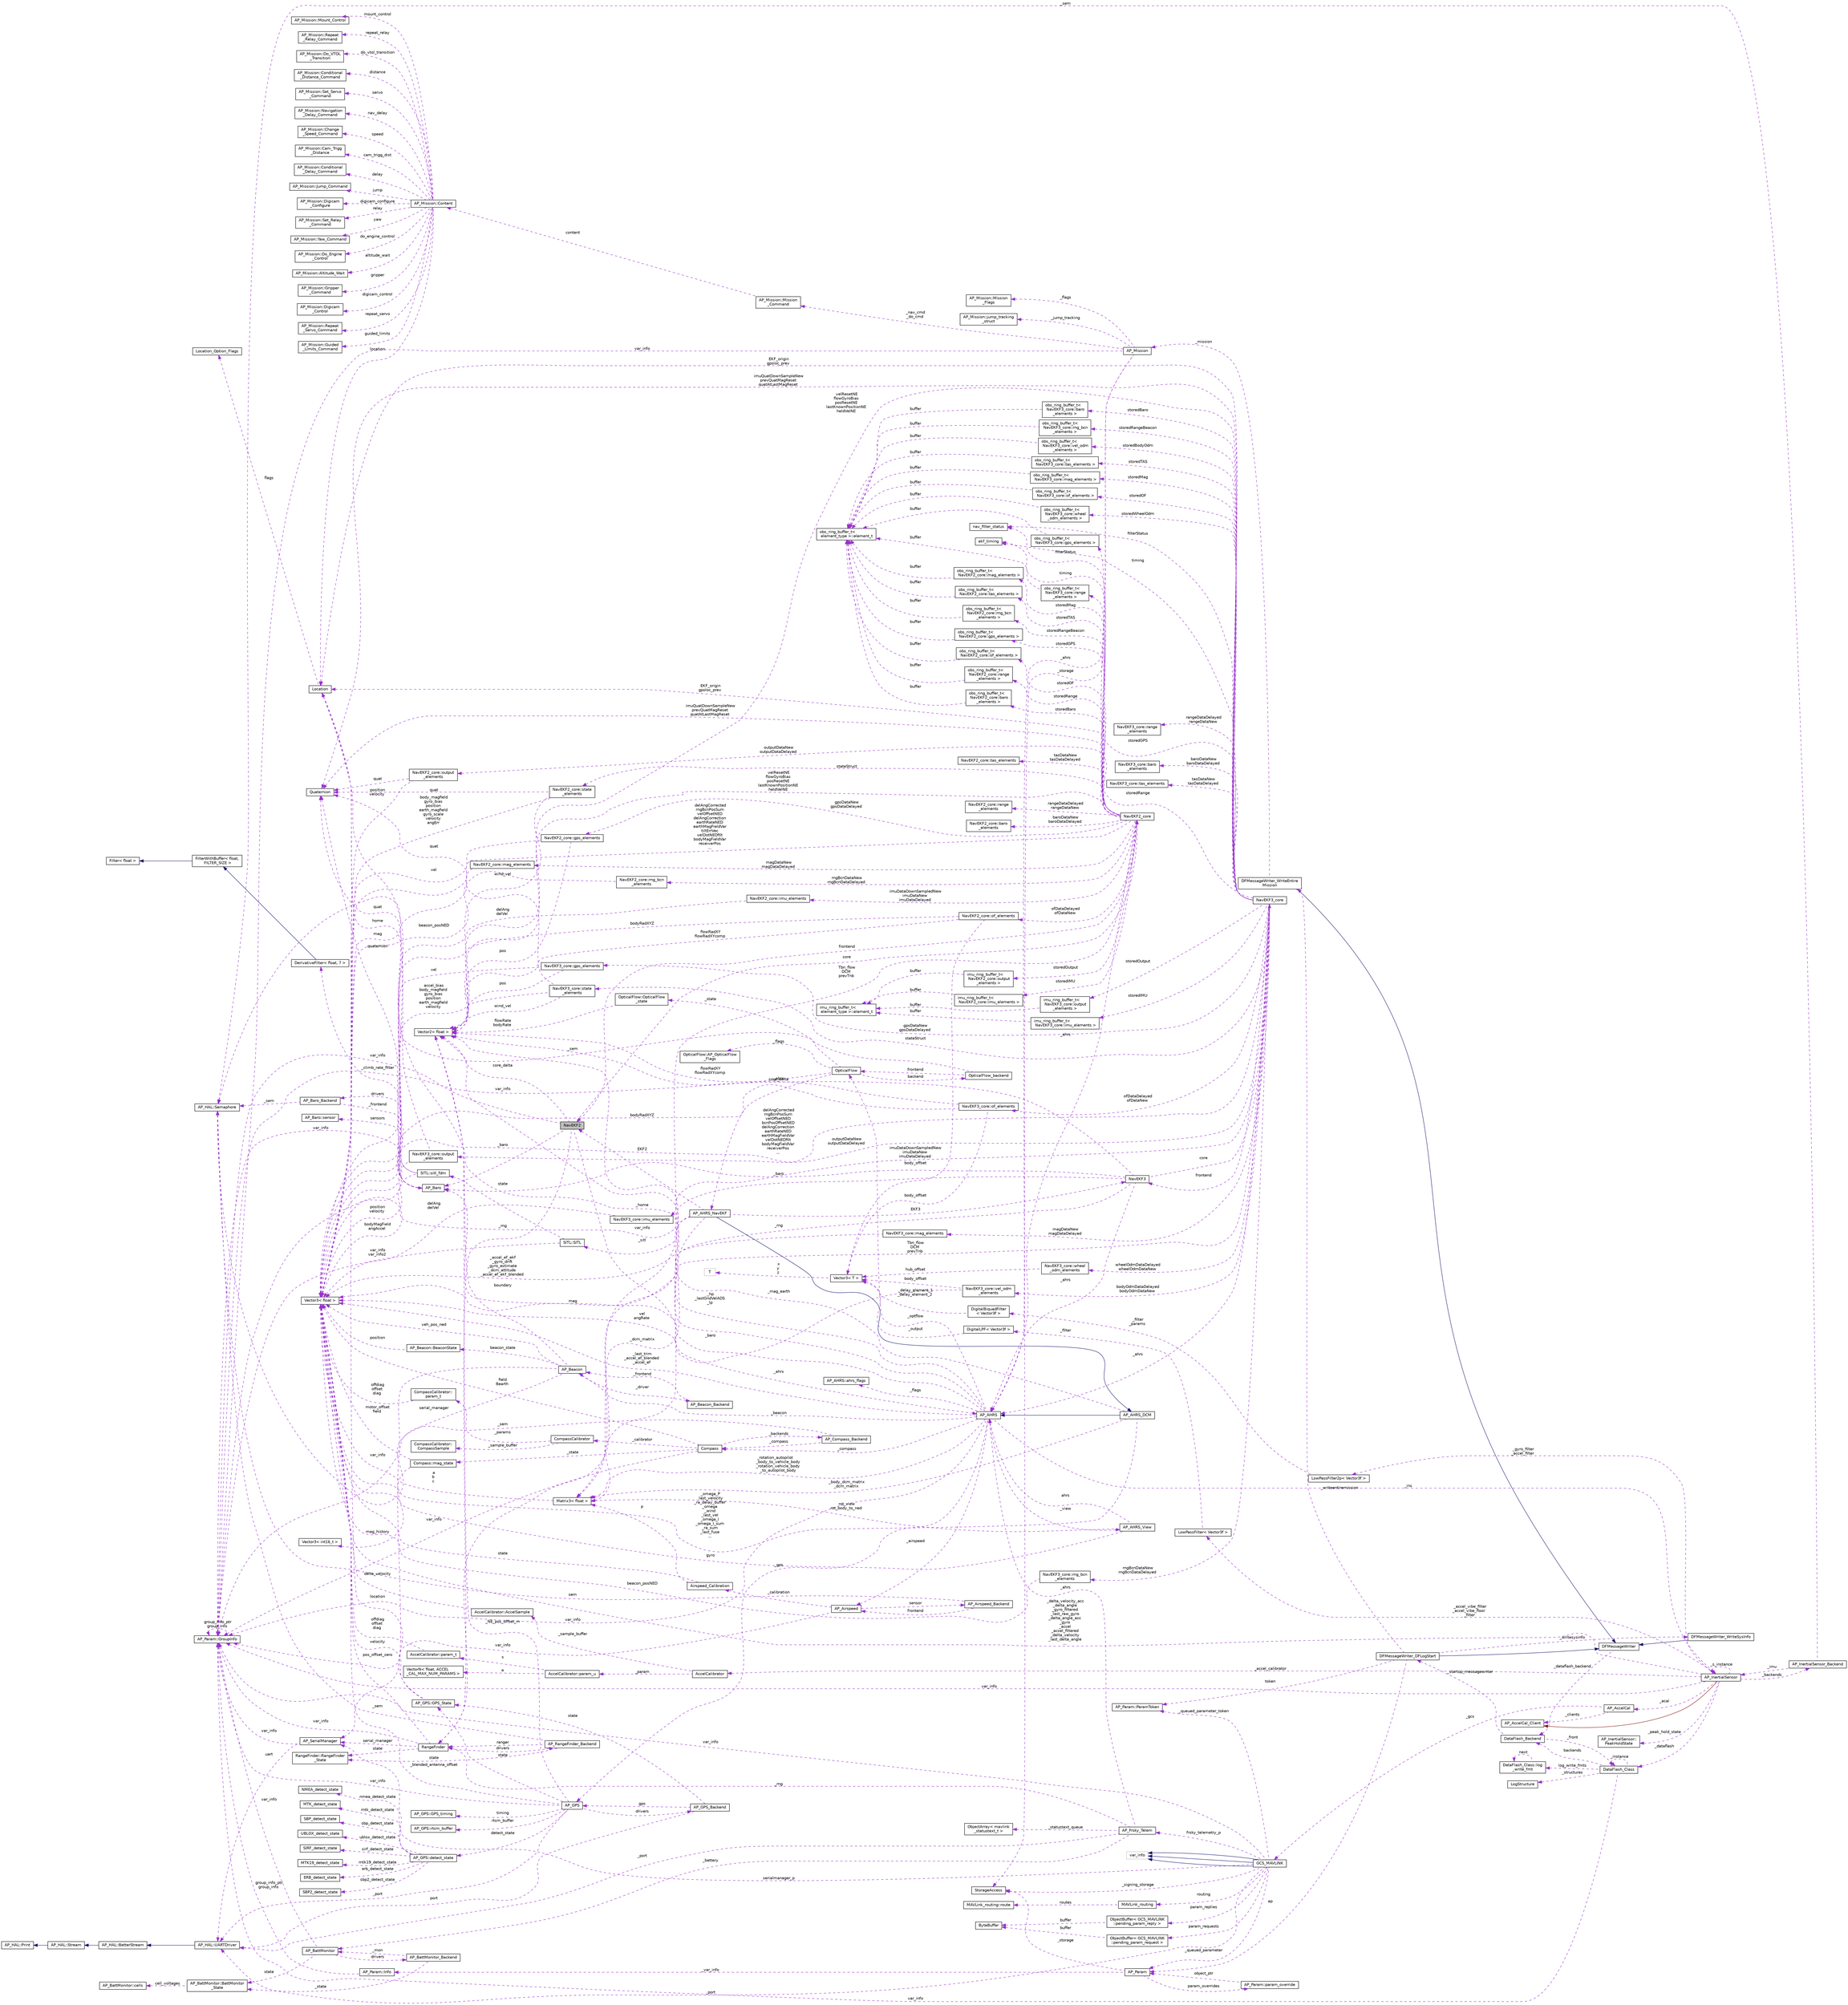 digraph "NavEKF2"
{
 // INTERACTIVE_SVG=YES
  edge [fontname="Helvetica",fontsize="10",labelfontname="Helvetica",labelfontsize="10"];
  node [fontname="Helvetica",fontsize="10",shape=record];
  rankdir="LR";
  Node1 [label="NavEKF2",height=0.2,width=0.4,color="black", fillcolor="grey75", style="filled", fontcolor="black"];
  Node2 -> Node1 [dir="back",color="darkorchid3",fontsize="10",style="dashed",label=" _baro" ,fontname="Helvetica"];
  Node2 [label="AP_Baro",height=0.2,width=0.4,color="black", fillcolor="white", style="filled",URL="$classAP__Baro.html"];
  Node3 -> Node2 [dir="back",color="darkorchid3",fontsize="10",style="dashed",label=" sensors" ,fontname="Helvetica"];
  Node3 [label="AP_Baro::sensor",height=0.2,width=0.4,color="black", fillcolor="white", style="filled",URL="$structAP__Baro_1_1sensor.html"];
  Node4 -> Node2 [dir="back",color="darkorchid3",fontsize="10",style="dashed",label=" _climb_rate_filter" ,fontname="Helvetica"];
  Node4 [label="DerivativeFilter\< float, 7 \>",height=0.2,width=0.4,color="black", fillcolor="white", style="filled",URL="$classDerivativeFilter.html"];
  Node5 -> Node4 [dir="back",color="midnightblue",fontsize="10",style="solid",fontname="Helvetica"];
  Node5 [label="FilterWithBuffer\< float,\l FILTER_SIZE \>",height=0.2,width=0.4,color="black", fillcolor="white", style="filled",URL="$classFilterWithBuffer.html"];
  Node6 -> Node5 [dir="back",color="midnightblue",fontsize="10",style="solid",fontname="Helvetica"];
  Node6 [label="Filter\< float \>",height=0.2,width=0.4,color="black", fillcolor="white", style="filled",URL="$classFilter.html"];
  Node7 -> Node2 [dir="back",color="darkorchid3",fontsize="10",style="dashed",label=" var_info" ,fontname="Helvetica"];
  Node7 [label="AP_Param::GroupInfo",height=0.2,width=0.4,color="black", fillcolor="white", style="filled",URL="$structAP__Param_1_1GroupInfo.html"];
  Node7 -> Node7 [dir="back",color="darkorchid3",fontsize="10",style="dashed",label=" group_info_ptr\ngroup_info" ,fontname="Helvetica"];
  Node8 -> Node2 [dir="back",color="darkorchid3",fontsize="10",style="dashed",label=" drivers" ,fontname="Helvetica"];
  Node8 [label="AP_Baro_Backend",height=0.2,width=0.4,color="black", fillcolor="white", style="filled",URL="$classAP__Baro__Backend.html"];
  Node2 -> Node8 [dir="back",color="darkorchid3",fontsize="10",style="dashed",label=" _frontend" ,fontname="Helvetica"];
  Node9 -> Node8 [dir="back",color="darkorchid3",fontsize="10",style="dashed",label=" _sem" ,fontname="Helvetica"];
  Node9 [label="AP_HAL::Semaphore",height=0.2,width=0.4,color="black", fillcolor="white", style="filled",URL="$classAP__HAL_1_1Semaphore.html"];
  Node7 -> Node1 [dir="back",color="darkorchid3",fontsize="10",style="dashed",label=" var_info" ,fontname="Helvetica"];
  Node10 -> Node1 [dir="back",color="darkorchid3",fontsize="10",style="dashed",label=" core_delta" ,fontname="Helvetica"];
  Node10 [label="Vector2\< float \>",height=0.2,width=0.4,color="black", fillcolor="white", style="filled",URL="$structVector2.html"];
  Node11 -> Node1 [dir="back",color="darkorchid3",fontsize="10",style="dashed",label=" _rng" ,fontname="Helvetica"];
  Node11 [label="RangeFinder",height=0.2,width=0.4,color="black", fillcolor="white", style="filled",URL="$classRangeFinder.html"];
  Node12 -> Node11 [dir="back",color="darkorchid3",fontsize="10",style="dashed",label=" serial_manager" ,fontname="Helvetica"];
  Node12 [label="AP_SerialManager",height=0.2,width=0.4,color="black", fillcolor="white", style="filled",URL="$classAP__SerialManager.html"];
  Node13 -> Node12 [dir="back",color="darkorchid3",fontsize="10",style="dashed",label=" uart" ,fontname="Helvetica"];
  Node13 [label="AP_HAL::UARTDriver",height=0.2,width=0.4,color="black", fillcolor="white", style="filled",URL="$classAP__HAL_1_1UARTDriver.html"];
  Node14 -> Node13 [dir="back",color="midnightblue",fontsize="10",style="solid",fontname="Helvetica"];
  Node14 [label="AP_HAL::BetterStream",height=0.2,width=0.4,color="black", fillcolor="white", style="filled",URL="$classAP__HAL_1_1BetterStream.html"];
  Node15 -> Node14 [dir="back",color="midnightblue",fontsize="10",style="solid",fontname="Helvetica"];
  Node15 [label="AP_HAL::Stream",height=0.2,width=0.4,color="black", fillcolor="white", style="filled",URL="$classAP__HAL_1_1Stream.html"];
  Node16 -> Node15 [dir="back",color="midnightblue",fontsize="10",style="solid",fontname="Helvetica"];
  Node16 [label="AP_HAL::Print",height=0.2,width=0.4,color="black", fillcolor="white", style="filled",URL="$classAP__HAL_1_1Print.html"];
  Node7 -> Node12 [dir="back",color="darkorchid3",fontsize="10",style="dashed",label=" var_info" ,fontname="Helvetica"];
  Node17 -> Node11 [dir="back",color="darkorchid3",fontsize="10",style="dashed",label=" state" ,fontname="Helvetica"];
  Node17 [label="RangeFinder::RangeFinder\l_State",height=0.2,width=0.4,color="black", fillcolor="white", style="filled",URL="$structRangeFinder_1_1RangeFinder__State.html"];
  Node7 -> Node11 [dir="back",color="darkorchid3",fontsize="10",style="dashed",label=" var_info" ,fontname="Helvetica"];
  Node18 -> Node11 [dir="back",color="darkorchid3",fontsize="10",style="dashed",label=" pos_offset_zero" ,fontname="Helvetica"];
  Node18 [label="Vector3\< float \>",height=0.2,width=0.4,color="black", fillcolor="white", style="filled",URL="$classVector3.html"];
  Node19 -> Node11 [dir="back",color="darkorchid3",fontsize="10",style="dashed",label=" drivers" ,fontname="Helvetica"];
  Node19 [label="AP_RangeFinder_Backend",height=0.2,width=0.4,color="black", fillcolor="white", style="filled",URL="$classAP__RangeFinder__Backend.html"];
  Node17 -> Node19 [dir="back",color="darkorchid3",fontsize="10",style="dashed",label=" state" ,fontname="Helvetica"];
  Node9 -> Node19 [dir="back",color="darkorchid3",fontsize="10",style="dashed",label=" _sem" ,fontname="Helvetica"];
  Node11 -> Node19 [dir="back",color="darkorchid3",fontsize="10",style="dashed",label=" ranger" ,fontname="Helvetica"];
  Node20 -> Node1 [dir="back",color="darkorchid3",fontsize="10",style="dashed",label=" _ahrs" ,fontname="Helvetica"];
  Node20 [label="AP_AHRS",height=0.2,width=0.4,color="black", fillcolor="white", style="filled",URL="$classAP__AHRS.html"];
  Node21 -> Node20 [dir="back",color="darkorchid3",fontsize="10",style="dashed",label=" _rotation_autopilot\l_body_to_vehicle_body\n_rotation_vehicle_body\l_to_autopilot_body" ,fontname="Helvetica"];
  Node21 [label="Matrix3\< float \>",height=0.2,width=0.4,color="black", fillcolor="white", style="filled",URL="$classMatrix3.html"];
  Node18 -> Node21 [dir="back",color="darkorchid3",fontsize="10",style="dashed",label=" a\nb\nc" ,fontname="Helvetica"];
  Node22 -> Node20 [dir="back",color="darkorchid3",fontsize="10",style="dashed",label=" _flags" ,fontname="Helvetica"];
  Node22 [label="AP_AHRS::ahrs_flags",height=0.2,width=0.4,color="black", fillcolor="white", style="filled",URL="$structAP__AHRS_1_1ahrs__flags.html"];
  Node2 -> Node20 [dir="back",color="darkorchid3",fontsize="10",style="dashed",label=" _baro" ,fontname="Helvetica"];
  Node23 -> Node20 [dir="back",color="darkorchid3",fontsize="10",style="dashed",label=" _optflow" ,fontname="Helvetica"];
  Node23 [label="OpticalFlow",height=0.2,width=0.4,color="black", fillcolor="white", style="filled",URL="$classOpticalFlow.html"];
  Node24 -> Node23 [dir="back",color="darkorchid3",fontsize="10",style="dashed",label=" _ahrs" ,fontname="Helvetica"];
  Node24 [label="AP_AHRS_NavEKF",height=0.2,width=0.4,color="black", fillcolor="white", style="filled",URL="$classAP__AHRS__NavEKF.html"];
  Node25 -> Node24 [dir="back",color="midnightblue",fontsize="10",style="solid",fontname="Helvetica"];
  Node25 [label="AP_AHRS_DCM",height=0.2,width=0.4,color="black", fillcolor="white", style="filled",URL="$classAP__AHRS__DCM.html"];
  Node20 -> Node25 [dir="back",color="midnightblue",fontsize="10",style="solid",fontname="Helvetica"];
  Node21 -> Node25 [dir="back",color="darkorchid3",fontsize="10",style="dashed",label=" _body_dcm_matrix\n_dcm_matrix" ,fontname="Helvetica"];
  Node18 -> Node25 [dir="back",color="darkorchid3",fontsize="10",style="dashed",label=" _omega_P\n_last_velocity\n_ra_delay_buffer\n_omega\n_wind\n_last_vel\n_omega_I\n_omega_I_sum\n_ra_sum\n_last_fuse\n..." ,fontname="Helvetica"];
  Node10 -> Node25 [dir="back",color="darkorchid3",fontsize="10",style="dashed",label=" _mag_earth" ,fontname="Helvetica"];
  Node21 -> Node24 [dir="back",color="darkorchid3",fontsize="10",style="dashed",label=" _dcm_matrix" ,fontname="Helvetica"];
  Node1 -> Node24 [dir="back",color="darkorchid3",fontsize="10",style="dashed",label=" EKF2" ,fontname="Helvetica"];
  Node26 -> Node24 [dir="back",color="darkorchid3",fontsize="10",style="dashed",label=" EKF3" ,fontname="Helvetica"];
  Node26 [label="NavEKF3",height=0.2,width=0.4,color="black", fillcolor="white", style="filled",URL="$classNavEKF3.html"];
  Node27 -> Node26 [dir="back",color="darkorchid3",fontsize="10",style="dashed",label=" core" ,fontname="Helvetica"];
  Node27 [label="NavEKF3_core",height=0.2,width=0.4,color="black", fillcolor="white", style="filled",URL="$classNavEKF3__core.html"];
  Node28 -> Node27 [dir="back",color="darkorchid3",fontsize="10",style="dashed",label=" storedMag" ,fontname="Helvetica"];
  Node28 [label="obs_ring_buffer_t\<\l NavEKF3_core::mag_elements \>",height=0.2,width=0.4,color="black", fillcolor="white", style="filled",URL="$classobs__ring__buffer__t.html"];
  Node29 -> Node28 [dir="back",color="darkorchid3",fontsize="10",style="dashed",label=" buffer" ,fontname="Helvetica"];
  Node29 [label="obs_ring_buffer_t\<\l element_type \>::element_t",height=0.2,width=0.4,color="black", fillcolor="white", style="filled",URL="$structobs__ring__buffer__t_1_1element__t.html"];
  Node30 -> Node27 [dir="back",color="darkorchid3",fontsize="10",style="dashed",label=" outputDataNew\noutputDataDelayed" ,fontname="Helvetica"];
  Node30 [label="NavEKF3_core::output\l_elements",height=0.2,width=0.4,color="black", fillcolor="white", style="filled",URL="$structNavEKF3__core_1_1output__elements.html"];
  Node31 -> Node30 [dir="back",color="darkorchid3",fontsize="10",style="dashed",label=" quat" ,fontname="Helvetica"];
  Node31 [label="Quaternion",height=0.2,width=0.4,color="black", fillcolor="white", style="filled",URL="$classQuaternion.html"];
  Node18 -> Node30 [dir="back",color="darkorchid3",fontsize="10",style="dashed",label=" position\nvelocity" ,fontname="Helvetica"];
  Node32 -> Node27 [dir="back",color="darkorchid3",fontsize="10",style="dashed",label=" gpsDataNew\ngpsDataDelayed" ,fontname="Helvetica"];
  Node32 [label="NavEKF3_core::gps_elements",height=0.2,width=0.4,color="black", fillcolor="white", style="filled",URL="$structNavEKF3__core_1_1gps__elements.html"];
  Node18 -> Node32 [dir="back",color="darkorchid3",fontsize="10",style="dashed",label=" vel" ,fontname="Helvetica"];
  Node10 -> Node32 [dir="back",color="darkorchid3",fontsize="10",style="dashed",label=" pos" ,fontname="Helvetica"];
  Node21 -> Node27 [dir="back",color="darkorchid3",fontsize="10",style="dashed",label=" Tbn_flow\nDCM\nprevTnb" ,fontname="Helvetica"];
  Node26 -> Node27 [dir="back",color="darkorchid3",fontsize="10",style="dashed",label=" frontend" ,fontname="Helvetica"];
  Node33 -> Node27 [dir="back",color="darkorchid3",fontsize="10",style="dashed",label=" storedOF" ,fontname="Helvetica"];
  Node33 [label="obs_ring_buffer_t\<\l NavEKF3_core::of_elements \>",height=0.2,width=0.4,color="black", fillcolor="white", style="filled",URL="$classobs__ring__buffer__t.html"];
  Node29 -> Node33 [dir="back",color="darkorchid3",fontsize="10",style="dashed",label=" buffer" ,fontname="Helvetica"];
  Node34 -> Node27 [dir="back",color="darkorchid3",fontsize="10",style="dashed",label=" timing" ,fontname="Helvetica"];
  Node34 [label="ekf_timing",height=0.2,width=0.4,color="black", fillcolor="white", style="filled",URL="$structekf__timing.html"];
  Node35 -> Node27 [dir="back",color="darkorchid3",fontsize="10",style="dashed",label=" wheelOdmDataDelayed\nwheelOdmDataNew" ,fontname="Helvetica"];
  Node35 [label="NavEKF3_core::wheel\l_odm_elements",height=0.2,width=0.4,color="black", fillcolor="white", style="filled",URL="$structNavEKF3__core_1_1wheel__odm__elements.html"];
  Node36 -> Node35 [dir="back",color="darkorchid3",fontsize="10",style="dashed",label=" hub_offset" ,fontname="Helvetica"];
  Node36 [label="Vector3\< T \>",height=0.2,width=0.4,color="black", fillcolor="white", style="filled",URL="$classVector3.html"];
  Node37 -> Node36 [dir="back",color="darkorchid3",fontsize="10",style="dashed",label=" x\ny\nz" ,fontname="Helvetica"];
  Node37 [label="T",height=0.2,width=0.4,color="grey75", fillcolor="white", style="filled"];
  Node38 -> Node27 [dir="back",color="darkorchid3",fontsize="10",style="dashed",label=" bodyOdmDataDelayed\nbodyOdmDataNew" ,fontname="Helvetica"];
  Node38 [label="NavEKF3_core::vel_odm\l_elements",height=0.2,width=0.4,color="black", fillcolor="white", style="filled",URL="$structNavEKF3__core_1_1vel__odm__elements.html"];
  Node18 -> Node38 [dir="back",color="darkorchid3",fontsize="10",style="dashed",label=" vel\nangRate" ,fontname="Helvetica"];
  Node36 -> Node38 [dir="back",color="darkorchid3",fontsize="10",style="dashed",label=" body_offset" ,fontname="Helvetica"];
  Node31 -> Node27 [dir="back",color="darkorchid3",fontsize="10",style="dashed",label=" imuQuatDownSampleNew\nprevQuatMagReset\nquatAtLastMagReset" ,fontname="Helvetica"];
  Node39 -> Node27 [dir="back",color="darkorchid3",fontsize="10",style="dashed",label=" storedWheelOdm" ,fontname="Helvetica"];
  Node39 [label="obs_ring_buffer_t\<\l NavEKF3_core::wheel\l_odm_elements \>",height=0.2,width=0.4,color="black", fillcolor="white", style="filled",URL="$classobs__ring__buffer__t.html"];
  Node29 -> Node39 [dir="back",color="darkorchid3",fontsize="10",style="dashed",label=" buffer" ,fontname="Helvetica"];
  Node18 -> Node27 [dir="back",color="darkorchid3",fontsize="10",style="dashed",label=" delAngCorrected\nrngBcnPosSum\nvelOffsetNED\nbcnPosOffsetNED\ndelAngCorrection\nearthRateNED\nearthMagFieldVar\nvelDotNEDfilt\nbodyMagFieldVar\nreceiverPos\n..." ,fontname="Helvetica"];
  Node40 -> Node27 [dir="back",color="darkorchid3",fontsize="10",style="dashed",label=" filterStatus" ,fontname="Helvetica"];
  Node40 [label="nav_filter_status",height=0.2,width=0.4,color="black", fillcolor="white", style="filled",URL="$unionnav__filter__status.html"];
  Node41 -> Node27 [dir="back",color="darkorchid3",fontsize="10",style="dashed",label=" magDataNew\nmagDataDelayed" ,fontname="Helvetica"];
  Node41 [label="NavEKF3_core::mag_elements",height=0.2,width=0.4,color="black", fillcolor="white", style="filled",URL="$structNavEKF3__core_1_1mag__elements.html"];
  Node18 -> Node41 [dir="back",color="darkorchid3",fontsize="10",style="dashed",label=" mag" ,fontname="Helvetica"];
  Node10 -> Node27 [dir="back",color="darkorchid3",fontsize="10",style="dashed",label=" velResetNE\nflowGyroBias\nposResetNE\nlastKnownPositionNE\nheldVelNE" ,fontname="Helvetica"];
  Node42 -> Node27 [dir="back",color="darkorchid3",fontsize="10",style="dashed",label=" storedGPS" ,fontname="Helvetica"];
  Node42 [label="obs_ring_buffer_t\<\l NavEKF3_core::gps_elements \>",height=0.2,width=0.4,color="black", fillcolor="white", style="filled",URL="$classobs__ring__buffer__t.html"];
  Node29 -> Node42 [dir="back",color="darkorchid3",fontsize="10",style="dashed",label=" buffer" ,fontname="Helvetica"];
  Node43 -> Node27 [dir="back",color="darkorchid3",fontsize="10",style="dashed",label=" stateStruct" ,fontname="Helvetica"];
  Node43 [label="NavEKF3_core::state\l_elements",height=0.2,width=0.4,color="black", fillcolor="white", style="filled",URL="$structNavEKF3__core_1_1state__elements.html"];
  Node31 -> Node43 [dir="back",color="darkorchid3",fontsize="10",style="dashed",label=" quat" ,fontname="Helvetica"];
  Node18 -> Node43 [dir="back",color="darkorchid3",fontsize="10",style="dashed",label=" accel_bias\nbody_magfield\ngyro_bias\nposition\nearth_magfield\nvelocity" ,fontname="Helvetica"];
  Node10 -> Node43 [dir="back",color="darkorchid3",fontsize="10",style="dashed",label=" wind_vel" ,fontname="Helvetica"];
  Node44 -> Node27 [dir="back",color="darkorchid3",fontsize="10",style="dashed",label=" storedRange" ,fontname="Helvetica"];
  Node44 [label="obs_ring_buffer_t\<\l NavEKF3_core::range\l_elements \>",height=0.2,width=0.4,color="black", fillcolor="white", style="filled",URL="$classobs__ring__buffer__t.html"];
  Node29 -> Node44 [dir="back",color="darkorchid3",fontsize="10",style="dashed",label=" buffer" ,fontname="Helvetica"];
  Node45 -> Node27 [dir="back",color="darkorchid3",fontsize="10",style="dashed",label=" rngBcnDataNew\nrngBcnDataDelayed" ,fontname="Helvetica"];
  Node45 [label="NavEKF3_core::rng_bcn\l_elements",height=0.2,width=0.4,color="black", fillcolor="white", style="filled",URL="$structNavEKF3__core_1_1rng__bcn__elements.html"];
  Node18 -> Node45 [dir="back",color="darkorchid3",fontsize="10",style="dashed",label=" beacon_posNED" ,fontname="Helvetica"];
  Node46 -> Node27 [dir="back",color="darkorchid3",fontsize="10",style="dashed",label=" baroDataNew\nbaroDataDelayed" ,fontname="Helvetica"];
  Node46 [label="NavEKF3_core::baro\l_elements",height=0.2,width=0.4,color="black", fillcolor="white", style="filled",URL="$structNavEKF3__core_1_1baro__elements.html"];
  Node20 -> Node27 [dir="back",color="darkorchid3",fontsize="10",style="dashed",label=" _ahrs" ,fontname="Helvetica"];
  Node47 -> Node27 [dir="back",color="darkorchid3",fontsize="10",style="dashed",label=" storedBaro" ,fontname="Helvetica"];
  Node47 [label="obs_ring_buffer_t\<\l NavEKF3_core::baro\l_elements \>",height=0.2,width=0.4,color="black", fillcolor="white", style="filled",URL="$classobs__ring__buffer__t.html"];
  Node29 -> Node47 [dir="back",color="darkorchid3",fontsize="10",style="dashed",label=" buffer" ,fontname="Helvetica"];
  Node48 -> Node27 [dir="back",color="darkorchid3",fontsize="10",style="dashed",label=" EKF_origin\ngpsloc_prev" ,fontname="Helvetica"];
  Node48 [label="Location",height=0.2,width=0.4,color="black", fillcolor="white", style="filled",URL="$structLocation.html"];
  Node49 -> Node48 [dir="back",color="darkorchid3",fontsize="10",style="dashed",label=" flags" ,fontname="Helvetica"];
  Node49 [label="Location_Option_Flags",height=0.2,width=0.4,color="black", fillcolor="white", style="filled",URL="$structLocation__Option__Flags.html"];
  Node50 -> Node27 [dir="back",color="darkorchid3",fontsize="10",style="dashed",label=" tasDataNew\ntasDataDelayed" ,fontname="Helvetica"];
  Node50 [label="NavEKF3_core::tas_elements",height=0.2,width=0.4,color="black", fillcolor="white", style="filled",URL="$structNavEKF3__core_1_1tas__elements.html"];
  Node51 -> Node27 [dir="back",color="darkorchid3",fontsize="10",style="dashed",label=" storedIMU" ,fontname="Helvetica"];
  Node51 [label="imu_ring_buffer_t\<\l NavEKF3_core::imu_elements \>",height=0.2,width=0.4,color="black", fillcolor="white", style="filled",URL="$classimu__ring__buffer__t.html"];
  Node52 -> Node51 [dir="back",color="darkorchid3",fontsize="10",style="dashed",label=" buffer" ,fontname="Helvetica"];
  Node52 [label="imu_ring_buffer_t\<\l element_type \>::element_t",height=0.2,width=0.4,color="black", fillcolor="white", style="filled",URL="$structimu__ring__buffer__t_1_1element__t.html"];
  Node53 -> Node27 [dir="back",color="darkorchid3",fontsize="10",style="dashed",label=" storedRangeBeacon" ,fontname="Helvetica"];
  Node53 [label="obs_ring_buffer_t\<\l NavEKF3_core::rng_bcn\l_elements \>",height=0.2,width=0.4,color="black", fillcolor="white", style="filled",URL="$classobs__ring__buffer__t.html"];
  Node29 -> Node53 [dir="back",color="darkorchid3",fontsize="10",style="dashed",label=" buffer" ,fontname="Helvetica"];
  Node54 -> Node27 [dir="back",color="darkorchid3",fontsize="10",style="dashed",label=" storedBodyOdm" ,fontname="Helvetica"];
  Node54 [label="obs_ring_buffer_t\<\l NavEKF3_core::vel_odm\l_elements \>",height=0.2,width=0.4,color="black", fillcolor="white", style="filled",URL="$classobs__ring__buffer__t.html"];
  Node29 -> Node54 [dir="back",color="darkorchid3",fontsize="10",style="dashed",label=" buffer" ,fontname="Helvetica"];
  Node55 -> Node27 [dir="back",color="darkorchid3",fontsize="10",style="dashed",label=" ofDataDelayed\nofDataNew" ,fontname="Helvetica"];
  Node55 [label="NavEKF3_core::of_elements",height=0.2,width=0.4,color="black", fillcolor="white", style="filled",URL="$structNavEKF3__core_1_1of__elements.html"];
  Node18 -> Node55 [dir="back",color="darkorchid3",fontsize="10",style="dashed",label=" bodyRadXYZ" ,fontname="Helvetica"];
  Node36 -> Node55 [dir="back",color="darkorchid3",fontsize="10",style="dashed",label=" body_offset" ,fontname="Helvetica"];
  Node10 -> Node55 [dir="back",color="darkorchid3",fontsize="10",style="dashed",label=" flowRadXY\nflowRadXYcomp" ,fontname="Helvetica"];
  Node56 -> Node27 [dir="back",color="darkorchid3",fontsize="10",style="dashed",label=" rangeDataDelayed\nrangeDataNew" ,fontname="Helvetica"];
  Node56 [label="NavEKF3_core::range\l_elements",height=0.2,width=0.4,color="black", fillcolor="white", style="filled",URL="$structNavEKF3__core_1_1range__elements.html"];
  Node57 -> Node27 [dir="back",color="darkorchid3",fontsize="10",style="dashed",label=" imuDataDownSampledNew\nimuDataNew\nimuDataDelayed" ,fontname="Helvetica"];
  Node57 [label="NavEKF3_core::imu_elements",height=0.2,width=0.4,color="black", fillcolor="white", style="filled",URL="$structNavEKF3__core_1_1imu__elements.html"];
  Node18 -> Node57 [dir="back",color="darkorchid3",fontsize="10",style="dashed",label=" delAng\ndelVel" ,fontname="Helvetica"];
  Node58 -> Node27 [dir="back",color="darkorchid3",fontsize="10",style="dashed",label=" storedOutput" ,fontname="Helvetica"];
  Node58 [label="imu_ring_buffer_t\<\l NavEKF3_core::output\l_elements \>",height=0.2,width=0.4,color="black", fillcolor="white", style="filled",URL="$classimu__ring__buffer__t.html"];
  Node52 -> Node58 [dir="back",color="darkorchid3",fontsize="10",style="dashed",label=" buffer" ,fontname="Helvetica"];
  Node59 -> Node27 [dir="back",color="darkorchid3",fontsize="10",style="dashed",label=" storedTAS" ,fontname="Helvetica"];
  Node59 [label="obs_ring_buffer_t\<\l NavEKF3_core::tas_elements \>",height=0.2,width=0.4,color="black", fillcolor="white", style="filled",URL="$classobs__ring__buffer__t.html"];
  Node29 -> Node59 [dir="back",color="darkorchid3",fontsize="10",style="dashed",label=" buffer" ,fontname="Helvetica"];
  Node2 -> Node26 [dir="back",color="darkorchid3",fontsize="10",style="dashed",label=" _baro" ,fontname="Helvetica"];
  Node7 -> Node26 [dir="back",color="darkorchid3",fontsize="10",style="dashed",label=" var_info" ,fontname="Helvetica"];
  Node10 -> Node26 [dir="back",color="darkorchid3",fontsize="10",style="dashed",label=" core_delta" ,fontname="Helvetica"];
  Node11 -> Node26 [dir="back",color="darkorchid3",fontsize="10",style="dashed",label=" _rng" ,fontname="Helvetica"];
  Node20 -> Node26 [dir="back",color="darkorchid3",fontsize="10",style="dashed",label=" _ahrs" ,fontname="Helvetica"];
  Node60 -> Node24 [dir="back",color="darkorchid3",fontsize="10",style="dashed",label=" _sitl" ,fontname="Helvetica"];
  Node60 [label="SITL::SITL",height=0.2,width=0.4,color="black", fillcolor="white", style="filled",URL="$classSITL_1_1SITL.html"];
  Node7 -> Node60 [dir="back",color="darkorchid3",fontsize="10",style="dashed",label=" var_info\nvar_info2" ,fontname="Helvetica"];
  Node61 -> Node60 [dir="back",color="darkorchid3",fontsize="10",style="dashed",label=" state" ,fontname="Helvetica"];
  Node61 [label="SITL::sitl_fdm",height=0.2,width=0.4,color="black", fillcolor="white", style="filled",URL="$structSITL_1_1sitl__fdm.html"];
  Node31 -> Node61 [dir="back",color="darkorchid3",fontsize="10",style="dashed",label=" quaternion" ,fontname="Helvetica"];
  Node18 -> Node61 [dir="back",color="darkorchid3",fontsize="10",style="dashed",label=" bodyMagField\nangAccel" ,fontname="Helvetica"];
  Node48 -> Node61 [dir="back",color="darkorchid3",fontsize="10",style="dashed",label=" home" ,fontname="Helvetica"];
  Node18 -> Node24 [dir="back",color="darkorchid3",fontsize="10",style="dashed",label=" _accel_ef_ekf\n_gyro_drift\n_gyro_estimate\n_dcm_attitude\n_accel_ef_ekf_blended" ,fontname="Helvetica"];
  Node7 -> Node23 [dir="back",color="darkorchid3",fontsize="10",style="dashed",label=" var_info" ,fontname="Helvetica"];
  Node62 -> Node23 [dir="back",color="darkorchid3",fontsize="10",style="dashed",label=" _state" ,fontname="Helvetica"];
  Node62 [label="OpticalFlow::OpticalFlow\l_state",height=0.2,width=0.4,color="black", fillcolor="white", style="filled",URL="$structOpticalFlow_1_1OpticalFlow__state.html"];
  Node10 -> Node62 [dir="back",color="darkorchid3",fontsize="10",style="dashed",label=" flowRate\nbodyRate" ,fontname="Helvetica"];
  Node63 -> Node23 [dir="back",color="darkorchid3",fontsize="10",style="dashed",label=" backend" ,fontname="Helvetica"];
  Node63 [label="OpticalFlow_backend",height=0.2,width=0.4,color="black", fillcolor="white", style="filled",URL="$classOpticalFlow__backend.html"];
  Node23 -> Node63 [dir="back",color="darkorchid3",fontsize="10",style="dashed",label=" frontend" ,fontname="Helvetica"];
  Node9 -> Node63 [dir="back",color="darkorchid3",fontsize="10",style="dashed",label=" _sem" ,fontname="Helvetica"];
  Node64 -> Node23 [dir="back",color="darkorchid3",fontsize="10",style="dashed",label=" _flags" ,fontname="Helvetica"];
  Node64 [label="OpticalFlow::AP_OpticalFlow\l_Flags",height=0.2,width=0.4,color="black", fillcolor="white", style="filled",URL="$structOpticalFlow_1_1AP__OpticalFlow__Flags.html"];
  Node7 -> Node20 [dir="back",color="darkorchid3",fontsize="10",style="dashed",label=" var_info" ,fontname="Helvetica"];
  Node65 -> Node20 [dir="back",color="darkorchid3",fontsize="10",style="dashed",label=" _view" ,fontname="Helvetica"];
  Node65 [label="AP_AHRS_View",height=0.2,width=0.4,color="black", fillcolor="white", style="filled",URL="$classAP__AHRS__View.html"];
  Node21 -> Node65 [dir="back",color="darkorchid3",fontsize="10",style="dashed",label=" rot_view\nrot_body_to_ned" ,fontname="Helvetica"];
  Node18 -> Node65 [dir="back",color="darkorchid3",fontsize="10",style="dashed",label=" gyro" ,fontname="Helvetica"];
  Node20 -> Node65 [dir="back",color="darkorchid3",fontsize="10",style="dashed",label=" ahrs" ,fontname="Helvetica"];
  Node18 -> Node20 [dir="back",color="darkorchid3",fontsize="10",style="dashed",label=" _last_trim\n_accel_ef_blended\n_accel_ef" ,fontname="Helvetica"];
  Node66 -> Node20 [dir="back",color="darkorchid3",fontsize="10",style="dashed",label=" _ins" ,fontname="Helvetica"];
  Node66 [label="AP_InertialSensor",height=0.2,width=0.4,color="black", fillcolor="white", style="filled",URL="$classAP__InertialSensor.html"];
  Node67 -> Node66 [dir="back",color="firebrick4",fontsize="10",style="solid",fontname="Helvetica"];
  Node67 [label="AP_AccelCal_Client",height=0.2,width=0.4,color="black", fillcolor="white", style="filled",URL="$classAP__AccelCal__Client.html"];
  Node68 -> Node66 [dir="back",color="darkorchid3",fontsize="10",style="dashed",label=" _peak_hold_state" ,fontname="Helvetica"];
  Node68 [label="AP_InertialSensor::\lPeakHoldState",height=0.2,width=0.4,color="black", fillcolor="white", style="filled",URL="$structAP__InertialSensor_1_1PeakHoldState.html"];
  Node69 -> Node66 [dir="back",color="darkorchid3",fontsize="10",style="dashed",label=" _accel_vibe_filter\n_accel_vibe_floor\l_filter" ,fontname="Helvetica"];
  Node69 [label="LowPassFilter\< Vector3f \>",height=0.2,width=0.4,color="black", fillcolor="white", style="filled",URL="$classLowPassFilter.html"];
  Node70 -> Node69 [dir="back",color="darkorchid3",fontsize="10",style="dashed",label=" _filter" ,fontname="Helvetica"];
  Node70 [label="DigitalLPF\< Vector3f \>",height=0.2,width=0.4,color="black", fillcolor="white", style="filled",URL="$classDigitalLPF.html"];
  Node36 -> Node70 [dir="back",color="darkorchid3",fontsize="10",style="dashed",label=" _output" ,fontname="Helvetica"];
  Node71 -> Node66 [dir="back",color="darkorchid3",fontsize="10",style="dashed",label=" _backends" ,fontname="Helvetica"];
  Node71 [label="AP_InertialSensor_Backend",height=0.2,width=0.4,color="black", fillcolor="white", style="filled",URL="$classAP__InertialSensor__Backend.html"];
  Node9 -> Node71 [dir="back",color="darkorchid3",fontsize="10",style="dashed",label=" _sem" ,fontname="Helvetica"];
  Node66 -> Node71 [dir="back",color="darkorchid3",fontsize="10",style="dashed",label=" _imu" ,fontname="Helvetica"];
  Node72 -> Node66 [dir="back",color="darkorchid3",fontsize="10",style="dashed",label=" _gyro_filter\n_accel_filter" ,fontname="Helvetica"];
  Node72 [label="LowPassFilter2p\< Vector3f \>",height=0.2,width=0.4,color="black", fillcolor="white", style="filled",URL="$classLowPassFilter2p.html"];
  Node73 -> Node72 [dir="back",color="darkorchid3",fontsize="10",style="dashed",label=" _filter\n_params" ,fontname="Helvetica"];
  Node73 [label="DigitalBiquadFilter\l\< Vector3f \>",height=0.2,width=0.4,color="black", fillcolor="white", style="filled",URL="$classDigitalBiquadFilter.html"];
  Node36 -> Node73 [dir="back",color="darkorchid3",fontsize="10",style="dashed",label=" _delay_element_1\n_delay_element_2" ,fontname="Helvetica"];
  Node74 -> Node66 [dir="back",color="darkorchid3",fontsize="10",style="dashed",label=" _accel_calibrator" ,fontname="Helvetica"];
  Node74 [label="AccelCalibrator",height=0.2,width=0.4,color="black", fillcolor="white", style="filled",URL="$classAccelCalibrator.html"];
  Node75 -> Node74 [dir="back",color="darkorchid3",fontsize="10",style="dashed",label=" _param" ,fontname="Helvetica"];
  Node75 [label="AccelCalibrator::param_u",height=0.2,width=0.4,color="black", fillcolor="white", style="filled",URL="$unionAccelCalibrator_1_1param__u.html"];
  Node76 -> Node75 [dir="back",color="darkorchid3",fontsize="10",style="dashed",label=" s" ,fontname="Helvetica"];
  Node76 [label="AccelCalibrator::param_t",height=0.2,width=0.4,color="black", fillcolor="white", style="filled",URL="$structAccelCalibrator_1_1param__t.html"];
  Node18 -> Node76 [dir="back",color="darkorchid3",fontsize="10",style="dashed",label=" offdiag\noffset\ndiag" ,fontname="Helvetica"];
  Node77 -> Node75 [dir="back",color="darkorchid3",fontsize="10",style="dashed",label=" a" ,fontname="Helvetica"];
  Node77 [label="VectorN\< float, ACCEL\l_CAL_MAX_NUM_PARAMS \>",height=0.2,width=0.4,color="black", fillcolor="white", style="filled",URL="$classVectorN.html"];
  Node78 -> Node74 [dir="back",color="darkorchid3",fontsize="10",style="dashed",label=" _sample_buffer" ,fontname="Helvetica"];
  Node78 [label="AccelCalibrator::AccelSample",height=0.2,width=0.4,color="black", fillcolor="white", style="filled",URL="$structAccelCalibrator_1_1AccelSample.html"];
  Node18 -> Node78 [dir="back",color="darkorchid3",fontsize="10",style="dashed",label=" delta_velocity" ,fontname="Helvetica"];
  Node79 -> Node66 [dir="back",color="darkorchid3",fontsize="10",style="dashed",label=" _dataflash" ,fontname="Helvetica"];
  Node79 [label="DataFlash_Class",height=0.2,width=0.4,color="black", fillcolor="white", style="filled",URL="$classDataFlash__Class.html"];
  Node80 -> Node79 [dir="back",color="darkorchid3",fontsize="10",style="dashed",label=" log_write_fmts" ,fontname="Helvetica"];
  Node80 [label="DataFlash_Class::log\l_write_fmt",height=0.2,width=0.4,color="black", fillcolor="white", style="filled",URL="$structDataFlash__Class_1_1log__write__fmt.html"];
  Node80 -> Node80 [dir="back",color="darkorchid3",fontsize="10",style="dashed",label=" next" ,fontname="Helvetica"];
  Node81 -> Node79 [dir="back",color="darkorchid3",fontsize="10",style="dashed",label=" _structures" ,fontname="Helvetica"];
  Node81 [label="LogStructure",height=0.2,width=0.4,color="black", fillcolor="white", style="filled",URL="$structLogStructure.html"];
  Node79 -> Node79 [dir="back",color="darkorchid3",fontsize="10",style="dashed",label=" _instance" ,fontname="Helvetica"];
  Node82 -> Node79 [dir="back",color="darkorchid3",fontsize="10",style="dashed",label=" backends" ,fontname="Helvetica"];
  Node82 [label="DataFlash_Backend",height=0.2,width=0.4,color="black", fillcolor="white", style="filled",URL="$classDataFlash__Backend.html"];
  Node79 -> Node82 [dir="back",color="darkorchid3",fontsize="10",style="dashed",label=" _front" ,fontname="Helvetica"];
  Node83 -> Node82 [dir="back",color="darkorchid3",fontsize="10",style="dashed",label=" _startup_messagewriter" ,fontname="Helvetica"];
  Node83 [label="DFMessageWriter_DFLogStart",height=0.2,width=0.4,color="black", fillcolor="white", style="filled",URL="$classDFMessageWriter__DFLogStart.html"];
  Node84 -> Node83 [dir="back",color="midnightblue",fontsize="10",style="solid",fontname="Helvetica"];
  Node84 [label="DFMessageWriter",height=0.2,width=0.4,color="black", fillcolor="white", style="filled",URL="$classDFMessageWriter.html"];
  Node82 -> Node84 [dir="back",color="darkorchid3",fontsize="10",style="dashed",label=" _dataflash_backend" ,fontname="Helvetica"];
  Node85 -> Node83 [dir="back",color="darkorchid3",fontsize="10",style="dashed",label=" _writeentiremission" ,fontname="Helvetica"];
  Node85 [label="DFMessageWriter_WriteEntire\lMission",height=0.2,width=0.4,color="black", fillcolor="white", style="filled",URL="$classDFMessageWriter__WriteEntireMission.html"];
  Node84 -> Node85 [dir="back",color="midnightblue",fontsize="10",style="solid",fontname="Helvetica"];
  Node86 -> Node85 [dir="back",color="darkorchid3",fontsize="10",style="dashed",label=" _mission" ,fontname="Helvetica"];
  Node86 [label="AP_Mission",height=0.2,width=0.4,color="black", fillcolor="white", style="filled",URL="$classAP__Mission.html",tooltip="Object managing Mission. "];
  Node87 -> Node86 [dir="back",color="darkorchid3",fontsize="10",style="dashed",label=" _storage" ,fontname="Helvetica"];
  Node87 [label="StorageAccess",height=0.2,width=0.4,color="black", fillcolor="white", style="filled",URL="$classStorageAccess.html"];
  Node88 -> Node86 [dir="back",color="darkorchid3",fontsize="10",style="dashed",label=" _nav_cmd\n_do_cmd" ,fontname="Helvetica"];
  Node88 [label="AP_Mission::Mission\l_Command",height=0.2,width=0.4,color="black", fillcolor="white", style="filled",URL="$structAP__Mission_1_1Mission__Command.html"];
  Node89 -> Node88 [dir="back",color="darkorchid3",fontsize="10",style="dashed",label=" content" ,fontname="Helvetica"];
  Node89 [label="AP_Mission::Content",height=0.2,width=0.4,color="black", fillcolor="white", style="filled",URL="$unionAP__Mission_1_1Content.html"];
  Node90 -> Node89 [dir="back",color="darkorchid3",fontsize="10",style="dashed",label=" guided_limits" ,fontname="Helvetica"];
  Node90 [label="AP_Mission::Guided\l_Limits_Command",height=0.2,width=0.4,color="black", fillcolor="white", style="filled",URL="$structAP__Mission_1_1Guided__Limits__Command.html"];
  Node91 -> Node89 [dir="back",color="darkorchid3",fontsize="10",style="dashed",label=" mount_control" ,fontname="Helvetica"];
  Node91 [label="AP_Mission::Mount_Control",height=0.2,width=0.4,color="black", fillcolor="white", style="filled",URL="$structAP__Mission_1_1Mount__Control.html"];
  Node92 -> Node89 [dir="back",color="darkorchid3",fontsize="10",style="dashed",label=" repeat_relay" ,fontname="Helvetica"];
  Node92 [label="AP_Mission::Repeat\l_Relay_Command",height=0.2,width=0.4,color="black", fillcolor="white", style="filled",URL="$structAP__Mission_1_1Repeat__Relay__Command.html"];
  Node93 -> Node89 [dir="back",color="darkorchid3",fontsize="10",style="dashed",label=" do_vtol_transition" ,fontname="Helvetica"];
  Node93 [label="AP_Mission::Do_VTOL\l_Transition",height=0.2,width=0.4,color="black", fillcolor="white", style="filled",URL="$structAP__Mission_1_1Do__VTOL__Transition.html"];
  Node94 -> Node89 [dir="back",color="darkorchid3",fontsize="10",style="dashed",label=" distance" ,fontname="Helvetica"];
  Node94 [label="AP_Mission::Conditional\l_Distance_Command",height=0.2,width=0.4,color="black", fillcolor="white", style="filled",URL="$structAP__Mission_1_1Conditional__Distance__Command.html"];
  Node95 -> Node89 [dir="back",color="darkorchid3",fontsize="10",style="dashed",label=" servo" ,fontname="Helvetica"];
  Node95 [label="AP_Mission::Set_Servo\l_Command",height=0.2,width=0.4,color="black", fillcolor="white", style="filled",URL="$structAP__Mission_1_1Set__Servo__Command.html"];
  Node96 -> Node89 [dir="back",color="darkorchid3",fontsize="10",style="dashed",label=" nav_delay" ,fontname="Helvetica"];
  Node96 [label="AP_Mission::Navigation\l_Delay_Command",height=0.2,width=0.4,color="black", fillcolor="white", style="filled",URL="$structAP__Mission_1_1Navigation__Delay__Command.html"];
  Node97 -> Node89 [dir="back",color="darkorchid3",fontsize="10",style="dashed",label=" speed" ,fontname="Helvetica"];
  Node97 [label="AP_Mission::Change\l_Speed_Command",height=0.2,width=0.4,color="black", fillcolor="white", style="filled",URL="$structAP__Mission_1_1Change__Speed__Command.html"];
  Node98 -> Node89 [dir="back",color="darkorchid3",fontsize="10",style="dashed",label=" cam_trigg_dist" ,fontname="Helvetica"];
  Node98 [label="AP_Mission::Cam_Trigg\l_Distance",height=0.2,width=0.4,color="black", fillcolor="white", style="filled",URL="$structAP__Mission_1_1Cam__Trigg__Distance.html"];
  Node99 -> Node89 [dir="back",color="darkorchid3",fontsize="10",style="dashed",label=" delay" ,fontname="Helvetica"];
  Node99 [label="AP_Mission::Conditional\l_Delay_Command",height=0.2,width=0.4,color="black", fillcolor="white", style="filled",URL="$structAP__Mission_1_1Conditional__Delay__Command.html"];
  Node100 -> Node89 [dir="back",color="darkorchid3",fontsize="10",style="dashed",label=" jump" ,fontname="Helvetica"];
  Node100 [label="AP_Mission::Jump_Command",height=0.2,width=0.4,color="black", fillcolor="white", style="filled",URL="$structAP__Mission_1_1Jump__Command.html"];
  Node48 -> Node89 [dir="back",color="darkorchid3",fontsize="10",style="dashed",label=" location" ,fontname="Helvetica"];
  Node101 -> Node89 [dir="back",color="darkorchid3",fontsize="10",style="dashed",label=" digicam_configure" ,fontname="Helvetica"];
  Node101 [label="AP_Mission::Digicam\l_Configure",height=0.2,width=0.4,color="black", fillcolor="white", style="filled",URL="$structAP__Mission_1_1Digicam__Configure.html"];
  Node102 -> Node89 [dir="back",color="darkorchid3",fontsize="10",style="dashed",label=" relay" ,fontname="Helvetica"];
  Node102 [label="AP_Mission::Set_Relay\l_Command",height=0.2,width=0.4,color="black", fillcolor="white", style="filled",URL="$structAP__Mission_1_1Set__Relay__Command.html"];
  Node103 -> Node89 [dir="back",color="darkorchid3",fontsize="10",style="dashed",label=" yaw" ,fontname="Helvetica"];
  Node103 [label="AP_Mission::Yaw_Command",height=0.2,width=0.4,color="black", fillcolor="white", style="filled",URL="$structAP__Mission_1_1Yaw__Command.html"];
  Node104 -> Node89 [dir="back",color="darkorchid3",fontsize="10",style="dashed",label=" do_engine_control" ,fontname="Helvetica"];
  Node104 [label="AP_Mission::Do_Engine\l_Control",height=0.2,width=0.4,color="black", fillcolor="white", style="filled",URL="$structAP__Mission_1_1Do__Engine__Control.html"];
  Node105 -> Node89 [dir="back",color="darkorchid3",fontsize="10",style="dashed",label=" altitude_wait" ,fontname="Helvetica"];
  Node105 [label="AP_Mission::Altitude_Wait",height=0.2,width=0.4,color="black", fillcolor="white", style="filled",URL="$structAP__Mission_1_1Altitude__Wait.html"];
  Node106 -> Node89 [dir="back",color="darkorchid3",fontsize="10",style="dashed",label=" gripper" ,fontname="Helvetica"];
  Node106 [label="AP_Mission::Gripper\l_Command",height=0.2,width=0.4,color="black", fillcolor="white", style="filled",URL="$structAP__Mission_1_1Gripper__Command.html"];
  Node107 -> Node89 [dir="back",color="darkorchid3",fontsize="10",style="dashed",label=" digicam_control" ,fontname="Helvetica"];
  Node107 [label="AP_Mission::Digicam\l_Control",height=0.2,width=0.4,color="black", fillcolor="white", style="filled",URL="$structAP__Mission_1_1Digicam__Control.html"];
  Node108 -> Node89 [dir="back",color="darkorchid3",fontsize="10",style="dashed",label=" repeat_servo" ,fontname="Helvetica"];
  Node108 [label="AP_Mission::Repeat\l_Servo_Command",height=0.2,width=0.4,color="black", fillcolor="white", style="filled",URL="$structAP__Mission_1_1Repeat__Servo__Command.html"];
  Node7 -> Node86 [dir="back",color="darkorchid3",fontsize="10",style="dashed",label=" var_info" ,fontname="Helvetica"];
  Node109 -> Node86 [dir="back",color="darkorchid3",fontsize="10",style="dashed",label=" _flags" ,fontname="Helvetica"];
  Node109 [label="AP_Mission::Mission\l_Flags",height=0.2,width=0.4,color="black", fillcolor="white", style="filled",URL="$structAP__Mission_1_1Mission__Flags.html"];
  Node20 -> Node86 [dir="back",color="darkorchid3",fontsize="10",style="dashed",label=" _ahrs" ,fontname="Helvetica"];
  Node110 -> Node86 [dir="back",color="darkorchid3",fontsize="10",style="dashed",label=" _jump_tracking" ,fontname="Helvetica"];
  Node110 [label="AP_Mission::jump_tracking\l_struct",height=0.2,width=0.4,color="black", fillcolor="white", style="filled",URL="$structAP__Mission_1_1jump__tracking__struct.html"];
  Node111 -> Node83 [dir="back",color="darkorchid3",fontsize="10",style="dashed",label=" _writesysinfo" ,fontname="Helvetica"];
  Node111 [label="DFMessageWriter_WriteSysInfo",height=0.2,width=0.4,color="black", fillcolor="white", style="filled",URL="$classDFMessageWriter__WriteSysInfo.html"];
  Node84 -> Node111 [dir="back",color="midnightblue",fontsize="10",style="solid",fontname="Helvetica"];
  Node112 -> Node83 [dir="back",color="darkorchid3",fontsize="10",style="dashed",label=" token" ,fontname="Helvetica"];
  Node112 [label="AP_Param::ParamToken",height=0.2,width=0.4,color="black", fillcolor="white", style="filled",URL="$structAP__Param_1_1ParamToken.html"];
  Node113 -> Node83 [dir="back",color="darkorchid3",fontsize="10",style="dashed",label=" ap" ,fontname="Helvetica"];
  Node113 [label="AP_Param",height=0.2,width=0.4,color="black", fillcolor="white", style="filled",URL="$classAP__Param.html"];
  Node87 -> Node113 [dir="back",color="darkorchid3",fontsize="10",style="dashed",label=" _storage" ,fontname="Helvetica"];
  Node114 -> Node113 [dir="back",color="darkorchid3",fontsize="10",style="dashed",label=" _var_info" ,fontname="Helvetica"];
  Node114 [label="AP_Param::Info",height=0.2,width=0.4,color="black", fillcolor="white", style="filled",URL="$structAP__Param_1_1Info.html"];
  Node7 -> Node114 [dir="back",color="darkorchid3",fontsize="10",style="dashed",label=" group_info_ptr\ngroup_info" ,fontname="Helvetica"];
  Node115 -> Node113 [dir="back",color="darkorchid3",fontsize="10",style="dashed",label=" param_overrides" ,fontname="Helvetica"];
  Node115 [label="AP_Param::param_override",height=0.2,width=0.4,color="black", fillcolor="white", style="filled",URL="$structAP__Param_1_1param__override.html"];
  Node113 -> Node115 [dir="back",color="darkorchid3",fontsize="10",style="dashed",label=" object_ptr" ,fontname="Helvetica"];
  Node7 -> Node79 [dir="back",color="darkorchid3",fontsize="10",style="dashed",label=" var_info" ,fontname="Helvetica"];
  Node7 -> Node66 [dir="back",color="darkorchid3",fontsize="10",style="dashed",label=" var_info" ,fontname="Helvetica"];
  Node66 -> Node66 [dir="back",color="darkorchid3",fontsize="10",style="dashed",label=" _s_instance" ,fontname="Helvetica"];
  Node18 -> Node66 [dir="back",color="darkorchid3",fontsize="10",style="dashed",label=" _delta_velocity_acc\n_delta_angle\n_gyro_filtered\n_last_raw_gyro\n_delta_angle_acc\n_gyro\n_accel\n_accel_filtered\n_delta_velocity\n_last_delta_angle\n..." ,fontname="Helvetica"];
  Node116 -> Node66 [dir="back",color="darkorchid3",fontsize="10",style="dashed",label=" _acal" ,fontname="Helvetica"];
  Node116 [label="AP_AccelCal",height=0.2,width=0.4,color="black", fillcolor="white", style="filled",URL="$classAP__AccelCal.html"];
  Node117 -> Node116 [dir="back",color="darkorchid3",fontsize="10",style="dashed",label=" _gcs" ,fontname="Helvetica"];
  Node117 [label="GCS_MAVLINK",height=0.2,width=0.4,color="black", fillcolor="white", style="filled",URL="$structGCS__MAVLINK.html",tooltip="MAVLink transport control class. "];
  Node118 -> Node117 [dir="back",color="midnightblue",fontsize="10",style="solid",fontname="Helvetica"];
  Node118 [label="var_info",height=0.2,width=0.4,color="grey75", fillcolor="white", style="filled"];
  Node118 -> Node117 [dir="back",color="midnightblue",fontsize="10",style="solid",fontname="Helvetica"];
  Node118 -> Node117 [dir="back",color="midnightblue",fontsize="10",style="solid",fontname="Helvetica"];
  Node87 -> Node117 [dir="back",color="darkorchid3",fontsize="10",style="dashed",label=" _signing_storage" ,fontname="Helvetica"];
  Node12 -> Node117 [dir="back",color="darkorchid3",fontsize="10",style="dashed",label=" serialmanager_p" ,fontname="Helvetica"];
  Node119 -> Node117 [dir="back",color="darkorchid3",fontsize="10",style="dashed",label=" param_replies" ,fontname="Helvetica"];
  Node119 [label="ObjectBuffer\< GCS_MAVLINK\l::pending_param_reply \>",height=0.2,width=0.4,color="black", fillcolor="white", style="filled",URL="$classObjectBuffer.html"];
  Node120 -> Node119 [dir="back",color="darkorchid3",fontsize="10",style="dashed",label=" buffer" ,fontname="Helvetica"];
  Node120 [label="ByteBuffer",height=0.2,width=0.4,color="black", fillcolor="white", style="filled",URL="$classByteBuffer.html"];
  Node121 -> Node117 [dir="back",color="darkorchid3",fontsize="10",style="dashed",label=" param_requests" ,fontname="Helvetica"];
  Node121 [label="ObjectBuffer\< GCS_MAVLINK\l::pending_param_request \>",height=0.2,width=0.4,color="black", fillcolor="white", style="filled",URL="$classObjectBuffer.html"];
  Node120 -> Node121 [dir="back",color="darkorchid3",fontsize="10",style="dashed",label=" buffer" ,fontname="Helvetica"];
  Node112 -> Node117 [dir="back",color="darkorchid3",fontsize="10",style="dashed",label=" _queued_parameter_token" ,fontname="Helvetica"];
  Node122 -> Node117 [dir="back",color="darkorchid3",fontsize="10",style="dashed",label=" routing" ,fontname="Helvetica"];
  Node122 [label="MAVLink_routing",height=0.2,width=0.4,color="black", fillcolor="white", style="filled",URL="$classMAVLink__routing.html"];
  Node123 -> Node122 [dir="back",color="darkorchid3",fontsize="10",style="dashed",label=" routes" ,fontname="Helvetica"];
  Node123 [label="MAVLink_routing::route",height=0.2,width=0.4,color="black", fillcolor="white", style="filled",URL="$structMAVLink__routing_1_1route.html"];
  Node13 -> Node117 [dir="back",color="darkorchid3",fontsize="10",style="dashed",label=" _port" ,fontname="Helvetica"];
  Node113 -> Node117 [dir="back",color="darkorchid3",fontsize="10",style="dashed",label=" _queued_parameter" ,fontname="Helvetica"];
  Node7 -> Node117 [dir="back",color="darkorchid3",fontsize="10",style="dashed",label=" var_info" ,fontname="Helvetica"];
  Node124 -> Node117 [dir="back",color="darkorchid3",fontsize="10",style="dashed",label=" frsky_telemetry_p" ,fontname="Helvetica"];
  Node124 [label="AP_Frsky_Telem",height=0.2,width=0.4,color="black", fillcolor="white", style="filled",URL="$classAP__Frsky__Telem.html"];
  Node125 -> Node124 [dir="back",color="darkorchid3",fontsize="10",style="dashed",label=" _battery" ,fontname="Helvetica"];
  Node125 [label="AP_BattMonitor",height=0.2,width=0.4,color="black", fillcolor="white", style="filled",URL="$classAP__BattMonitor.html"];
  Node7 -> Node125 [dir="back",color="darkorchid3",fontsize="10",style="dashed",label=" var_info" ,fontname="Helvetica"];
  Node126 -> Node125 [dir="back",color="darkorchid3",fontsize="10",style="dashed",label=" state" ,fontname="Helvetica"];
  Node126 [label="AP_BattMonitor::BattMonitor\l_State",height=0.2,width=0.4,color="black", fillcolor="white", style="filled",URL="$structAP__BattMonitor_1_1BattMonitor__State.html"];
  Node127 -> Node126 [dir="back",color="darkorchid3",fontsize="10",style="dashed",label=" cell_voltages" ,fontname="Helvetica"];
  Node127 [label="AP_BattMonitor::cells",height=0.2,width=0.4,color="black", fillcolor="white", style="filled",URL="$structAP__BattMonitor_1_1cells.html"];
  Node128 -> Node125 [dir="back",color="darkorchid3",fontsize="10",style="dashed",label=" drivers" ,fontname="Helvetica"];
  Node128 [label="AP_BattMonitor_Backend",height=0.2,width=0.4,color="black", fillcolor="white", style="filled",URL="$classAP__BattMonitor__Backend.html"];
  Node125 -> Node128 [dir="back",color="darkorchid3",fontsize="10",style="dashed",label=" _mon" ,fontname="Helvetica"];
  Node126 -> Node128 [dir="back",color="darkorchid3",fontsize="10",style="dashed",label=" _state" ,fontname="Helvetica"];
  Node13 -> Node124 [dir="back",color="darkorchid3",fontsize="10",style="dashed",label=" _port" ,fontname="Helvetica"];
  Node11 -> Node124 [dir="back",color="darkorchid3",fontsize="10",style="dashed",label=" _rng" ,fontname="Helvetica"];
  Node20 -> Node124 [dir="back",color="darkorchid3",fontsize="10",style="dashed",label=" _ahrs" ,fontname="Helvetica"];
  Node129 -> Node124 [dir="back",color="darkorchid3",fontsize="10",style="dashed",label=" _statustext_queue" ,fontname="Helvetica"];
  Node129 [label="ObjectArray\< mavlink\l_statustext_t \>",height=0.2,width=0.4,color="black", fillcolor="white", style="filled",URL="$classObjectArray.html"];
  Node67 -> Node116 [dir="back",color="darkorchid3",fontsize="10",style="dashed",label=" _clients" ,fontname="Helvetica"];
  Node130 -> Node20 [dir="back",color="darkorchid3",fontsize="10",style="dashed",label=" _airspeed" ,fontname="Helvetica"];
  Node130 [label="AP_Airspeed",height=0.2,width=0.4,color="black", fillcolor="white", style="filled",URL="$classAP__Airspeed.html"];
  Node7 -> Node130 [dir="back",color="darkorchid3",fontsize="10",style="dashed",label=" var_info" ,fontname="Helvetica"];
  Node131 -> Node130 [dir="back",color="darkorchid3",fontsize="10",style="dashed",label=" sensor" ,fontname="Helvetica"];
  Node131 [label="AP_Airspeed_Backend",height=0.2,width=0.4,color="black", fillcolor="white", style="filled",URL="$classAP__Airspeed__Backend.html"];
  Node130 -> Node131 [dir="back",color="darkorchid3",fontsize="10",style="dashed",label=" frontend" ,fontname="Helvetica"];
  Node9 -> Node131 [dir="back",color="darkorchid3",fontsize="10",style="dashed",label=" sem" ,fontname="Helvetica"];
  Node132 -> Node130 [dir="back",color="darkorchid3",fontsize="10",style="dashed",label=" _calibration" ,fontname="Helvetica"];
  Node132 [label="Airspeed_Calibration",height=0.2,width=0.4,color="black", fillcolor="white", style="filled",URL="$classAirspeed__Calibration.html"];
  Node21 -> Node132 [dir="back",color="darkorchid3",fontsize="10",style="dashed",label=" P" ,fontname="Helvetica"];
  Node18 -> Node132 [dir="back",color="darkorchid3",fontsize="10",style="dashed",label=" state" ,fontname="Helvetica"];
  Node10 -> Node20 [dir="back",color="darkorchid3",fontsize="10",style="dashed",label=" _hp\n_lastGndVelADS\n_lp" ,fontname="Helvetica"];
  Node133 -> Node20 [dir="back",color="darkorchid3",fontsize="10",style="dashed",label=" _gps" ,fontname="Helvetica"];
  Node133 [label="AP_GPS",height=0.2,width=0.4,color="black", fillcolor="white", style="filled",URL="$classAP__GPS.html"];
  Node134 -> Node133 [dir="back",color="darkorchid3",fontsize="10",style="dashed",label=" detect_state" ,fontname="Helvetica"];
  Node134 [label="AP_GPS::detect_state",height=0.2,width=0.4,color="black", fillcolor="white", style="filled",URL="$structAP__GPS_1_1detect__state.html"];
  Node135 -> Node134 [dir="back",color="darkorchid3",fontsize="10",style="dashed",label=" sbp_detect_state" ,fontname="Helvetica"];
  Node135 [label="SBP_detect_state",height=0.2,width=0.4,color="black", fillcolor="white", style="filled",URL="$structSBP__detect__state.html"];
  Node136 -> Node134 [dir="back",color="darkorchid3",fontsize="10",style="dashed",label=" ublox_detect_state" ,fontname="Helvetica"];
  Node136 [label="UBLOX_detect_state",height=0.2,width=0.4,color="black", fillcolor="white", style="filled",URL="$structUBLOX__detect__state.html"];
  Node137 -> Node134 [dir="back",color="darkorchid3",fontsize="10",style="dashed",label=" sirf_detect_state" ,fontname="Helvetica"];
  Node137 [label="SIRF_detect_state",height=0.2,width=0.4,color="black", fillcolor="white", style="filled",URL="$structSIRF__detect__state.html"];
  Node138 -> Node134 [dir="back",color="darkorchid3",fontsize="10",style="dashed",label=" mtk19_detect_state" ,fontname="Helvetica"];
  Node138 [label="MTK19_detect_state",height=0.2,width=0.4,color="black", fillcolor="white", style="filled",URL="$structMTK19__detect__state.html"];
  Node139 -> Node134 [dir="back",color="darkorchid3",fontsize="10",style="dashed",label=" erb_detect_state" ,fontname="Helvetica"];
  Node139 [label="ERB_detect_state",height=0.2,width=0.4,color="black", fillcolor="white", style="filled",URL="$structERB__detect__state.html"];
  Node140 -> Node134 [dir="back",color="darkorchid3",fontsize="10",style="dashed",label=" sbp2_detect_state" ,fontname="Helvetica"];
  Node140 [label="SBP2_detect_state",height=0.2,width=0.4,color="black", fillcolor="white", style="filled",URL="$structSBP2__detect__state.html"];
  Node141 -> Node134 [dir="back",color="darkorchid3",fontsize="10",style="dashed",label=" nmea_detect_state" ,fontname="Helvetica"];
  Node141 [label="NMEA_detect_state",height=0.2,width=0.4,color="black", fillcolor="white", style="filled",URL="$structNMEA__detect__state.html"];
  Node142 -> Node134 [dir="back",color="darkorchid3",fontsize="10",style="dashed",label=" mtk_detect_state" ,fontname="Helvetica"];
  Node142 [label="MTK_detect_state",height=0.2,width=0.4,color="black", fillcolor="white", style="filled",URL="$structMTK__detect__state.html"];
  Node143 -> Node133 [dir="back",color="darkorchid3",fontsize="10",style="dashed",label=" timing" ,fontname="Helvetica"];
  Node143 [label="AP_GPS::GPS_timing",height=0.2,width=0.4,color="black", fillcolor="white", style="filled",URL="$structAP__GPS_1_1GPS__timing.html"];
  Node144 -> Node133 [dir="back",color="darkorchid3",fontsize="10",style="dashed",label=" drivers" ,fontname="Helvetica"];
  Node144 [label="AP_GPS_Backend",height=0.2,width=0.4,color="black", fillcolor="white", style="filled",URL="$classAP__GPS__Backend.html"];
  Node13 -> Node144 [dir="back",color="darkorchid3",fontsize="10",style="dashed",label=" port" ,fontname="Helvetica"];
  Node133 -> Node144 [dir="back",color="darkorchid3",fontsize="10",style="dashed",label=" gps" ,fontname="Helvetica"];
  Node145 -> Node144 [dir="back",color="darkorchid3",fontsize="10",style="dashed",label=" state" ,fontname="Helvetica"];
  Node145 [label="AP_GPS::GPS_State",height=0.2,width=0.4,color="black", fillcolor="white", style="filled",URL="$structAP__GPS_1_1GPS__State.html"];
  Node18 -> Node145 [dir="back",color="darkorchid3",fontsize="10",style="dashed",label=" velocity" ,fontname="Helvetica"];
  Node48 -> Node145 [dir="back",color="darkorchid3",fontsize="10",style="dashed",label=" location" ,fontname="Helvetica"];
  Node13 -> Node133 [dir="back",color="darkorchid3",fontsize="10",style="dashed",label=" _port" ,fontname="Helvetica"];
  Node7 -> Node133 [dir="back",color="darkorchid3",fontsize="10",style="dashed",label=" var_info" ,fontname="Helvetica"];
  Node18 -> Node133 [dir="back",color="darkorchid3",fontsize="10",style="dashed",label=" _blended_antenna_offset" ,fontname="Helvetica"];
  Node10 -> Node133 [dir="back",color="darkorchid3",fontsize="10",style="dashed",label=" _NE_pos_offset_m" ,fontname="Helvetica"];
  Node146 -> Node133 [dir="back",color="darkorchid3",fontsize="10",style="dashed",label=" rtcm_buffer" ,fontname="Helvetica"];
  Node146 [label="AP_GPS::rtcm_buffer",height=0.2,width=0.4,color="black", fillcolor="white", style="filled",URL="$structAP__GPS_1_1rtcm__buffer.html"];
  Node145 -> Node133 [dir="back",color="darkorchid3",fontsize="10",style="dashed",label=" state" ,fontname="Helvetica"];
  Node48 -> Node20 [dir="back",color="darkorchid3",fontsize="10",style="dashed",label=" _home" ,fontname="Helvetica"];
  Node147 -> Node20 [dir="back",color="darkorchid3",fontsize="10",style="dashed",label=" _beacon" ,fontname="Helvetica"];
  Node147 [label="AP_Beacon",height=0.2,width=0.4,color="black", fillcolor="white", style="filled",URL="$classAP__Beacon.html"];
  Node12 -> Node147 [dir="back",color="darkorchid3",fontsize="10",style="dashed",label=" serial_manager" ,fontname="Helvetica"];
  Node148 -> Node147 [dir="back",color="darkorchid3",fontsize="10",style="dashed",label=" _driver" ,fontname="Helvetica"];
  Node148 [label="AP_Beacon_Backend",height=0.2,width=0.4,color="black", fillcolor="white", style="filled",URL="$classAP__Beacon__Backend.html"];
  Node147 -> Node148 [dir="back",color="darkorchid3",fontsize="10",style="dashed",label=" _frontend" ,fontname="Helvetica"];
  Node7 -> Node147 [dir="back",color="darkorchid3",fontsize="10",style="dashed",label=" var_info" ,fontname="Helvetica"];
  Node18 -> Node147 [dir="back",color="darkorchid3",fontsize="10",style="dashed",label=" veh_pos_ned" ,fontname="Helvetica"];
  Node10 -> Node147 [dir="back",color="darkorchid3",fontsize="10",style="dashed",label=" boundary" ,fontname="Helvetica"];
  Node149 -> Node147 [dir="back",color="darkorchid3",fontsize="10",style="dashed",label=" beacon_state" ,fontname="Helvetica"];
  Node149 [label="AP_Beacon::BeaconState",height=0.2,width=0.4,color="black", fillcolor="white", style="filled",URL="$structAP__Beacon_1_1BeaconState.html"];
  Node18 -> Node149 [dir="back",color="darkorchid3",fontsize="10",style="dashed",label=" position" ,fontname="Helvetica"];
  Node150 -> Node20 [dir="back",color="darkorchid3",fontsize="10",style="dashed",label=" _compass" ,fontname="Helvetica"];
  Node150 [label="Compass",height=0.2,width=0.4,color="black", fillcolor="white", style="filled",URL="$classCompass.html"];
  Node7 -> Node150 [dir="back",color="darkorchid3",fontsize="10",style="dashed",label=" var_info" ,fontname="Helvetica"];
  Node18 -> Node150 [dir="back",color="darkorchid3",fontsize="10",style="dashed",label=" field\nBearth" ,fontname="Helvetica"];
  Node151 -> Node150 [dir="back",color="darkorchid3",fontsize="10",style="dashed",label=" _calibrator" ,fontname="Helvetica"];
  Node151 [label="CompassCalibrator",height=0.2,width=0.4,color="black", fillcolor="white", style="filled",URL="$classCompassCalibrator.html"];
  Node152 -> Node151 [dir="back",color="darkorchid3",fontsize="10",style="dashed",label=" _params" ,fontname="Helvetica"];
  Node152 [label="CompassCalibrator::\lparam_t",height=0.2,width=0.4,color="black", fillcolor="white", style="filled",URL="$classCompassCalibrator_1_1param__t.html"];
  Node18 -> Node152 [dir="back",color="darkorchid3",fontsize="10",style="dashed",label=" offdiag\noffset\ndiag" ,fontname="Helvetica"];
  Node153 -> Node151 [dir="back",color="darkorchid3",fontsize="10",style="dashed",label=" _sample_buffer" ,fontname="Helvetica"];
  Node153 [label="CompassCalibrator::\lCompassSample",height=0.2,width=0.4,color="black", fillcolor="white", style="filled",URL="$classCompassCalibrator_1_1CompassSample.html"];
  Node154 -> Node150 [dir="back",color="darkorchid3",fontsize="10",style="dashed",label=" _backends" ,fontname="Helvetica"];
  Node154 [label="AP_Compass_Backend",height=0.2,width=0.4,color="black", fillcolor="white", style="filled",URL="$classAP__Compass__Backend.html"];
  Node9 -> Node154 [dir="back",color="darkorchid3",fontsize="10",style="dashed",label=" _sem" ,fontname="Helvetica"];
  Node150 -> Node154 [dir="back",color="darkorchid3",fontsize="10",style="dashed",label=" _compass" ,fontname="Helvetica"];
  Node155 -> Node150 [dir="back",color="darkorchid3",fontsize="10",style="dashed",label=" _state" ,fontname="Helvetica"];
  Node155 [label="Compass::mag_state",height=0.2,width=0.4,color="black", fillcolor="white", style="filled",URL="$structCompass_1_1mag__state.html"];
  Node18 -> Node155 [dir="back",color="darkorchid3",fontsize="10",style="dashed",label=" motor_offset\nfield" ,fontname="Helvetica"];
  Node156 -> Node155 [dir="back",color="darkorchid3",fontsize="10",style="dashed",label=" mag_history" ,fontname="Helvetica"];
  Node156 [label="Vector3\< int16_t \>",height=0.2,width=0.4,color="black", fillcolor="white", style="filled",URL="$classVector3.html"];
  Node157 -> Node1 [dir="back",color="darkorchid3",fontsize="10",style="dashed",label=" core" ,fontname="Helvetica"];
  Node157 [label="NavEKF2_core",height=0.2,width=0.4,color="black", fillcolor="white", style="filled",URL="$classNavEKF2__core.html"];
  Node158 -> Node157 [dir="back",color="darkorchid3",fontsize="10",style="dashed",label=" magDataNew\nmagDataDelayed" ,fontname="Helvetica"];
  Node158 [label="NavEKF2_core::mag_elements",height=0.2,width=0.4,color="black", fillcolor="white", style="filled",URL="$structNavEKF2__core_1_1mag__elements.html"];
  Node18 -> Node158 [dir="back",color="darkorchid3",fontsize="10",style="dashed",label=" mag" ,fontname="Helvetica"];
  Node21 -> Node157 [dir="back",color="darkorchid3",fontsize="10",style="dashed",label=" Tbn_flow\nDCM\nprevTnb" ,fontname="Helvetica"];
  Node1 -> Node157 [dir="back",color="darkorchid3",fontsize="10",style="dashed",label=" frontend" ,fontname="Helvetica"];
  Node159 -> Node157 [dir="back",color="darkorchid3",fontsize="10",style="dashed",label=" baroDataNew\nbaroDataDelayed" ,fontname="Helvetica"];
  Node159 [label="NavEKF2_core::baro\l_elements",height=0.2,width=0.4,color="black", fillcolor="white", style="filled",URL="$structNavEKF2__core_1_1baro__elements.html"];
  Node160 -> Node157 [dir="back",color="darkorchid3",fontsize="10",style="dashed",label=" storedIMU" ,fontname="Helvetica"];
  Node160 [label="imu_ring_buffer_t\<\l NavEKF2_core::imu_elements \>",height=0.2,width=0.4,color="black", fillcolor="white", style="filled",URL="$classimu__ring__buffer__t.html"];
  Node52 -> Node160 [dir="back",color="darkorchid3",fontsize="10",style="dashed",label=" buffer" ,fontname="Helvetica"];
  Node161 -> Node157 [dir="back",color="darkorchid3",fontsize="10",style="dashed",label=" rngBcnDataNew\nrngBcnDataDelayed" ,fontname="Helvetica"];
  Node161 [label="NavEKF2_core::rng_bcn\l_elements",height=0.2,width=0.4,color="black", fillcolor="white", style="filled",URL="$structNavEKF2__core_1_1rng__bcn__elements.html"];
  Node18 -> Node161 [dir="back",color="darkorchid3",fontsize="10",style="dashed",label=" beacon_posNED" ,fontname="Helvetica"];
  Node162 -> Node157 [dir="back",color="darkorchid3",fontsize="10",style="dashed",label=" ofDataDelayed\nofDataNew" ,fontname="Helvetica"];
  Node162 [label="NavEKF2_core::of_elements",height=0.2,width=0.4,color="black", fillcolor="white", style="filled",URL="$structNavEKF2__core_1_1of__elements.html"];
  Node18 -> Node162 [dir="back",color="darkorchid3",fontsize="10",style="dashed",label=" bodyRadXYZ" ,fontname="Helvetica"];
  Node36 -> Node162 [dir="back",color="darkorchid3",fontsize="10",style="dashed",label=" body_offset" ,fontname="Helvetica"];
  Node10 -> Node162 [dir="back",color="darkorchid3",fontsize="10",style="dashed",label=" flowRadXY\nflowRadXYcomp" ,fontname="Helvetica"];
  Node163 -> Node157 [dir="back",color="darkorchid3",fontsize="10",style="dashed",label=" storedGPS" ,fontname="Helvetica"];
  Node163 [label="obs_ring_buffer_t\<\l NavEKF2_core::gps_elements \>",height=0.2,width=0.4,color="black", fillcolor="white", style="filled",URL="$classobs__ring__buffer__t.html"];
  Node29 -> Node163 [dir="back",color="darkorchid3",fontsize="10",style="dashed",label=" buffer" ,fontname="Helvetica"];
  Node34 -> Node157 [dir="back",color="darkorchid3",fontsize="10",style="dashed",label=" timing" ,fontname="Helvetica"];
  Node164 -> Node157 [dir="back",color="darkorchid3",fontsize="10",style="dashed",label=" tasDataNew\ntasDataDelayed" ,fontname="Helvetica"];
  Node164 [label="NavEKF2_core::tas_elements",height=0.2,width=0.4,color="black", fillcolor="white", style="filled",URL="$structNavEKF2__core_1_1tas__elements.html"];
  Node31 -> Node157 [dir="back",color="darkorchid3",fontsize="10",style="dashed",label=" imuQuatDownSampleNew\nprevQuatMagReset\nquatAtLastMagReset" ,fontname="Helvetica"];
  Node165 -> Node157 [dir="back",color="darkorchid3",fontsize="10",style="dashed",label=" stateStruct" ,fontname="Helvetica"];
  Node165 [label="NavEKF2_core::state\l_elements",height=0.2,width=0.4,color="black", fillcolor="white", style="filled",URL="$structNavEKF2__core_1_1state__elements.html"];
  Node31 -> Node165 [dir="back",color="darkorchid3",fontsize="10",style="dashed",label=" quat" ,fontname="Helvetica"];
  Node18 -> Node165 [dir="back",color="darkorchid3",fontsize="10",style="dashed",label=" body_magfield\ngyro_bias\nposition\nearth_magfield\ngyro_scale\nvelocity\nangErr" ,fontname="Helvetica"];
  Node10 -> Node165 [dir="back",color="darkorchid3",fontsize="10",style="dashed",label=" wind_vel" ,fontname="Helvetica"];
  Node166 -> Node157 [dir="back",color="darkorchid3",fontsize="10",style="dashed",label=" storedOF" ,fontname="Helvetica"];
  Node166 [label="obs_ring_buffer_t\<\l NavEKF2_core::of_elements \>",height=0.2,width=0.4,color="black", fillcolor="white", style="filled",URL="$classobs__ring__buffer__t.html"];
  Node29 -> Node166 [dir="back",color="darkorchid3",fontsize="10",style="dashed",label=" buffer" ,fontname="Helvetica"];
  Node167 -> Node157 [dir="back",color="darkorchid3",fontsize="10",style="dashed",label=" imuDataDownSampledNew\nimuDataNew\nimuDataDelayed" ,fontname="Helvetica"];
  Node167 [label="NavEKF2_core::imu_elements",height=0.2,width=0.4,color="black", fillcolor="white", style="filled",URL="$structNavEKF2__core_1_1imu__elements.html"];
  Node18 -> Node167 [dir="back",color="darkorchid3",fontsize="10",style="dashed",label=" delAng\ndelVel" ,fontname="Helvetica"];
  Node18 -> Node157 [dir="back",color="darkorchid3",fontsize="10",style="dashed",label=" delAngCorrected\nrngBcnPosSum\nvelOffsetNED\ndelAngCorrection\nearthRateNED\nearthMagFieldVar\ntiltErrVec\nvelDotNEDfilt\nbodyMagFieldVar\nreceiverPos\n..." ,fontname="Helvetica"];
  Node40 -> Node157 [dir="back",color="darkorchid3",fontsize="10",style="dashed",label=" filterStatus" ,fontname="Helvetica"];
  Node168 -> Node157 [dir="back",color="darkorchid3",fontsize="10",style="dashed",label=" outputDataNew\noutputDataDelayed" ,fontname="Helvetica"];
  Node168 [label="NavEKF2_core::output\l_elements",height=0.2,width=0.4,color="black", fillcolor="white", style="filled",URL="$structNavEKF2__core_1_1output__elements.html"];
  Node31 -> Node168 [dir="back",color="darkorchid3",fontsize="10",style="dashed",label=" quat" ,fontname="Helvetica"];
  Node18 -> Node168 [dir="back",color="darkorchid3",fontsize="10",style="dashed",label=" position\nvelocity" ,fontname="Helvetica"];
  Node169 -> Node157 [dir="back",color="darkorchid3",fontsize="10",style="dashed",label=" gpsDataNew\ngpsDataDelayed" ,fontname="Helvetica"];
  Node169 [label="NavEKF2_core::gps_elements",height=0.2,width=0.4,color="black", fillcolor="white", style="filled",URL="$structNavEKF2__core_1_1gps__elements.html"];
  Node18 -> Node169 [dir="back",color="darkorchid3",fontsize="10",style="dashed",label=" vel" ,fontname="Helvetica"];
  Node10 -> Node169 [dir="back",color="darkorchid3",fontsize="10",style="dashed",label=" pos" ,fontname="Helvetica"];
  Node10 -> Node157 [dir="back",color="darkorchid3",fontsize="10",style="dashed",label=" velResetNE\nflowGyroBias\nposResetNE\nlastKnownPositionNE\nheldVelNE" ,fontname="Helvetica"];
  Node170 -> Node157 [dir="back",color="darkorchid3",fontsize="10",style="dashed",label=" storedBaro" ,fontname="Helvetica"];
  Node170 [label="obs_ring_buffer_t\<\l NavEKF2_core::baro\l_elements \>",height=0.2,width=0.4,color="black", fillcolor="white", style="filled",URL="$classobs__ring__buffer__t.html"];
  Node29 -> Node170 [dir="back",color="darkorchid3",fontsize="10",style="dashed",label=" buffer" ,fontname="Helvetica"];
  Node171 -> Node157 [dir="back",color="darkorchid3",fontsize="10",style="dashed",label=" storedRangeBeacon" ,fontname="Helvetica"];
  Node171 [label="obs_ring_buffer_t\<\l NavEKF2_core::rng_bcn\l_elements \>",height=0.2,width=0.4,color="black", fillcolor="white", style="filled",URL="$classobs__ring__buffer__t.html"];
  Node29 -> Node171 [dir="back",color="darkorchid3",fontsize="10",style="dashed",label=" buffer" ,fontname="Helvetica"];
  Node172 -> Node157 [dir="back",color="darkorchid3",fontsize="10",style="dashed",label=" storedRange" ,fontname="Helvetica"];
  Node172 [label="obs_ring_buffer_t\<\l NavEKF2_core::range\l_elements \>",height=0.2,width=0.4,color="black", fillcolor="white", style="filled",URL="$classobs__ring__buffer__t.html"];
  Node29 -> Node172 [dir="back",color="darkorchid3",fontsize="10",style="dashed",label=" buffer" ,fontname="Helvetica"];
  Node173 -> Node157 [dir="back",color="darkorchid3",fontsize="10",style="dashed",label=" storedTAS" ,fontname="Helvetica"];
  Node173 [label="obs_ring_buffer_t\<\l NavEKF2_core::tas_elements \>",height=0.2,width=0.4,color="black", fillcolor="white", style="filled",URL="$classobs__ring__buffer__t.html"];
  Node29 -> Node173 [dir="back",color="darkorchid3",fontsize="10",style="dashed",label=" buffer" ,fontname="Helvetica"];
  Node20 -> Node157 [dir="back",color="darkorchid3",fontsize="10",style="dashed",label=" _ahrs" ,fontname="Helvetica"];
  Node174 -> Node157 [dir="back",color="darkorchid3",fontsize="10",style="dashed",label=" storedMag" ,fontname="Helvetica"];
  Node174 [label="obs_ring_buffer_t\<\l NavEKF2_core::mag_elements \>",height=0.2,width=0.4,color="black", fillcolor="white", style="filled",URL="$classobs__ring__buffer__t.html"];
  Node29 -> Node174 [dir="back",color="darkorchid3",fontsize="10",style="dashed",label=" buffer" ,fontname="Helvetica"];
  Node175 -> Node157 [dir="back",color="darkorchid3",fontsize="10",style="dashed",label=" rangeDataDelayed\nrangeDataNew" ,fontname="Helvetica"];
  Node175 [label="NavEKF2_core::range\l_elements",height=0.2,width=0.4,color="black", fillcolor="white", style="filled",URL="$structNavEKF2__core_1_1range__elements.html"];
  Node48 -> Node157 [dir="back",color="darkorchid3",fontsize="10",style="dashed",label=" EKF_origin\ngpsloc_prev" ,fontname="Helvetica"];
  Node176 -> Node157 [dir="back",color="darkorchid3",fontsize="10",style="dashed",label=" storedOutput" ,fontname="Helvetica"];
  Node176 [label="imu_ring_buffer_t\<\l NavEKF2_core::output\l_elements \>",height=0.2,width=0.4,color="black", fillcolor="white", style="filled",URL="$classimu__ring__buffer__t.html"];
  Node52 -> Node176 [dir="back",color="darkorchid3",fontsize="10",style="dashed",label=" buffer" ,fontname="Helvetica"];
}

